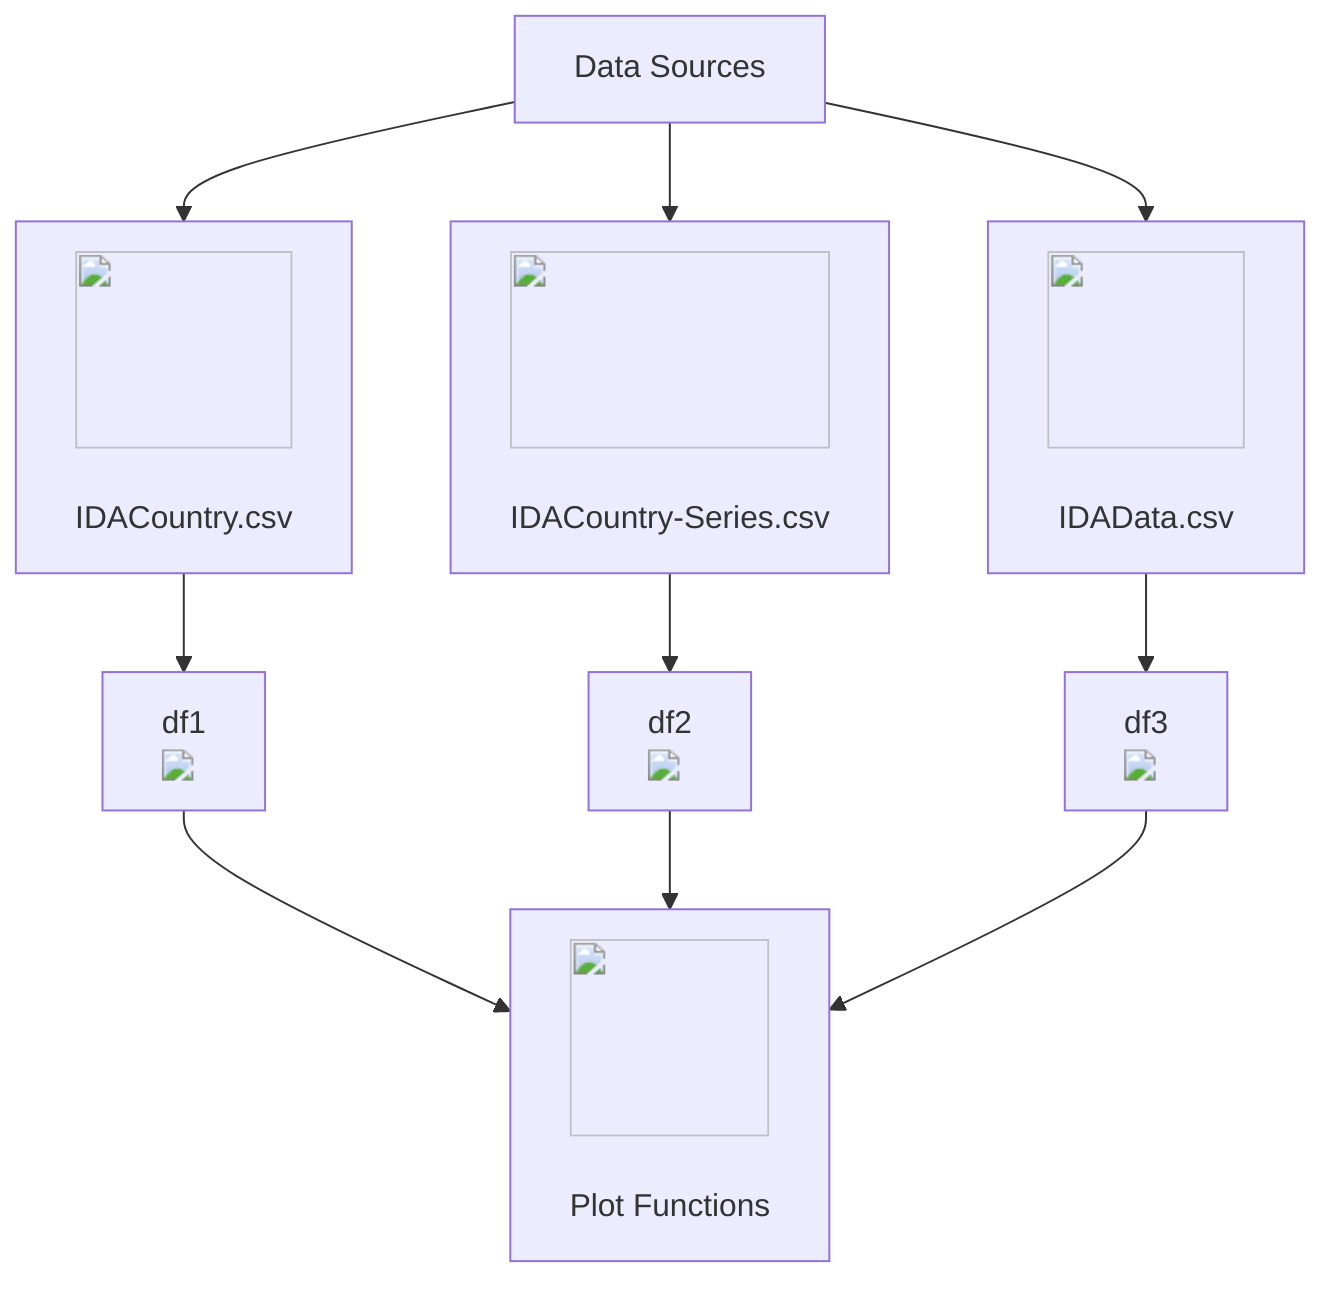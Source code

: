 graph TD;
    A["Data Sources"] --> B["<img src='icons/database.svg' width=100 height=100/> <br/> IDACountry.csv"];
    A --> C["<img src='icons/database.svg' width=100 height=100/> <br/> IDACountry-Series.csv"];
    A --> D["<img src='icons/database.svg' width=100 height=100/> <br/> IDAData.csv"];
    B --> E["df1<br/><img src='dummy_plots/barplot_template.svg'/> "];
    C --> F["df2<br/><img src='dummy_plots/scatter_plot_template.svg'/> "];
    D --> G["df3<br/><img src='dummy_plots/lineplot_template.svg'/> "];
    E --> H["<img src='icons/row_split.svg' width=100 height=100/> <br/> Plot Functions"];
    F --> H;
    G --> H;
